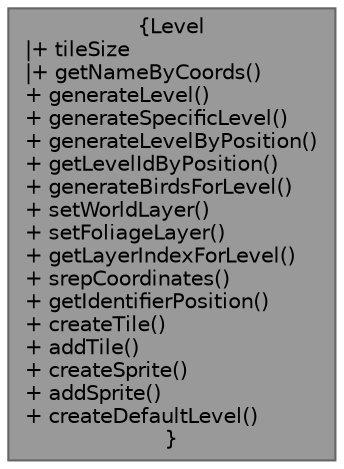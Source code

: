 digraph "Level"
{
 // LATEX_PDF_SIZE
  bgcolor="transparent";
  edge [fontname=Helvetica,fontsize=10,labelfontname=Helvetica,labelfontsize=10];
  node [fontname=Helvetica,fontsize=10,shape=box,height=0.2,width=0.4];
  Node1 [label="{Level\n|+ tileSize\l|+ getNameByCoords()\l+ generateLevel()\l+ generateSpecificLevel()\l+ generateLevelByPosition()\l+ getLevelIdByPosition()\l+ generateBirdsForLevel()\l+ setWorldLayer()\l+ setFoliageLayer()\l+ getLayerIndexForLevel()\l+ srepCoordinates()\l+ getIdentifierPosition()\l+ createTile()\l+ addTile()\l+ createSprite()\l+ addSprite()\l+ createDefaultLevel()\l}",height=0.2,width=0.4,color="gray40", fillcolor="grey60", style="filled", fontcolor="black",tooltip=" "];
}
